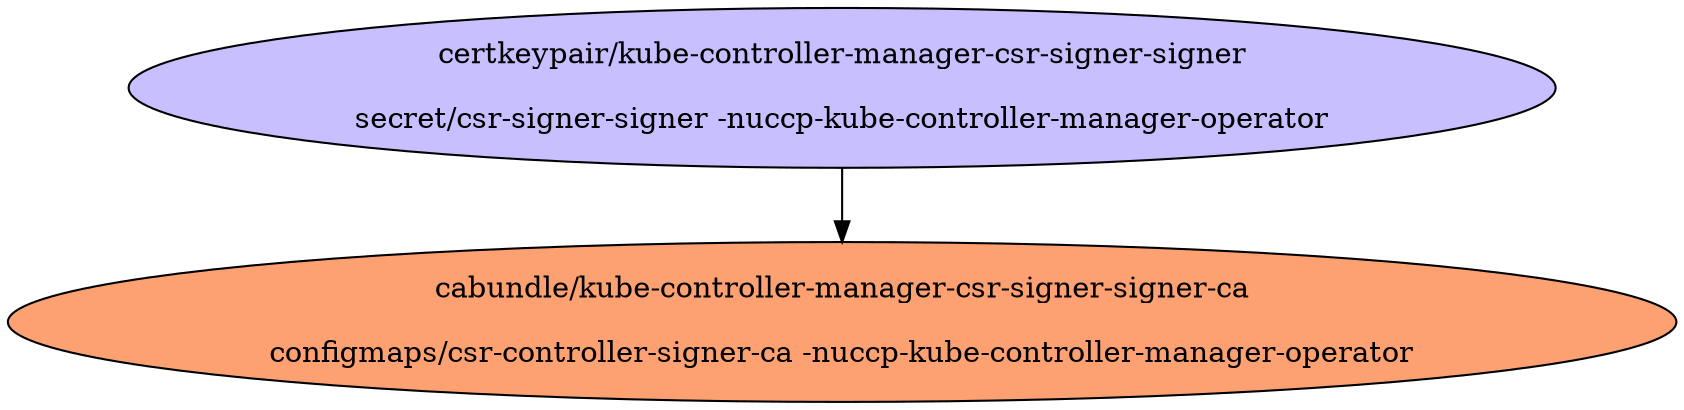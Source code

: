 digraph "Local Certificate" {
  // Node definitions.
  3 [
    label="certkeypair/kube-controller-manager-csr-signer-signer\n\nsecret/csr-signer-signer -nuccp-kube-controller-manager-operator\n"
    style=filled
    fillcolor="#c7bfff"
  ];
  16 [
    label="cabundle/kube-controller-manager-csr-signer-signer-ca\n\nconfigmaps/csr-controller-signer-ca -nuccp-kube-controller-manager-operator\n"
    style=filled
    fillcolor="#fda172"
  ];

  // Edge definitions.
  3 -> 16;
}